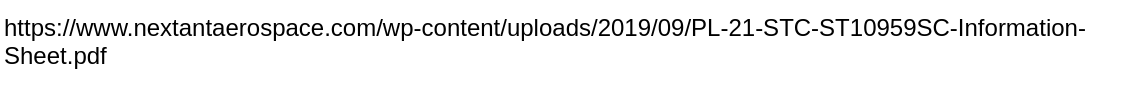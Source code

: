 <mxfile version="24.2.2" type="github">
  <diagram name="Page-1" id="_sjcTsf8RFoI4BERSUd0">
    <mxGraphModel dx="1434" dy="726" grid="1" gridSize="10" guides="1" tooltips="1" connect="1" arrows="1" fold="1" page="1" pageScale="1" pageWidth="850" pageHeight="1100" math="0" shadow="0">
      <root>
        <mxCell id="0" />
        <mxCell id="1" parent="0" />
        <UserObject label="https://www.nextantaerospace.com/wp-content/uploads/2019/09/PL-21-STC-ST10959SC-Information-Sheet.pdf" link="https://www.nextantaerospace.com/wp-content/uploads/2019/09/PL-21-STC-ST10959SC-Information-Sheet.pdf" id="5Iiy6G_lU83kQut6yfqz-1">
          <mxCell style="text;whiteSpace=wrap;" vertex="1" parent="1">
            <mxGeometry x="220" y="250" width="560" height="50" as="geometry" />
          </mxCell>
        </UserObject>
      </root>
    </mxGraphModel>
  </diagram>
</mxfile>
